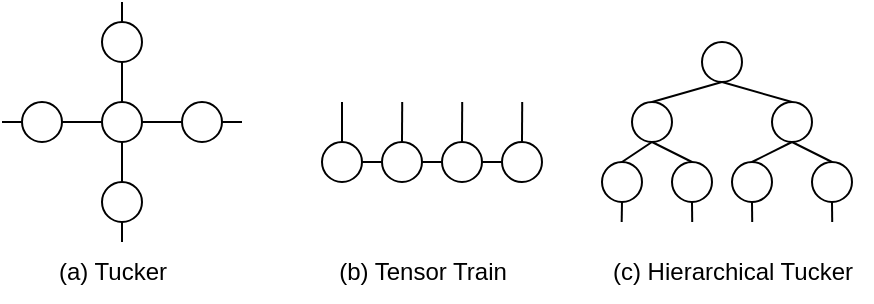 <mxfile version="24.7.7" pages="4">
  <diagram name="example" id="6m0SjCJMhJMG4qp78Vzk">
    <mxGraphModel dx="943" dy="342" grid="1" gridSize="10" guides="1" tooltips="1" connect="1" arrows="1" fold="1" page="1" pageScale="1" pageWidth="850" pageHeight="1100" math="0" shadow="0">
      <root>
        <mxCell id="0" />
        <mxCell id="1" parent="0" />
        <mxCell id="6QK6c9BIW8bdQDDv_ydZ-24" style="edgeStyle=orthogonalEdgeStyle;rounded=0;orthogonalLoop=1;jettySize=auto;html=1;exitX=0.5;exitY=0;exitDx=0;exitDy=0;entryX=0.5;entryY=1;entryDx=0;entryDy=0;endArrow=none;endFill=0;" edge="1" parent="1" source="6QK6c9BIW8bdQDDv_ydZ-1" target="6QK6c9BIW8bdQDDv_ydZ-8">
          <mxGeometry relative="1" as="geometry" />
        </mxCell>
        <mxCell id="6QK6c9BIW8bdQDDv_ydZ-25" style="edgeStyle=orthogonalEdgeStyle;rounded=0;orthogonalLoop=1;jettySize=auto;html=1;exitX=1;exitY=0.5;exitDx=0;exitDy=0;entryX=0;entryY=0.5;entryDx=0;entryDy=0;endArrow=none;endFill=0;" edge="1" parent="1" source="6QK6c9BIW8bdQDDv_ydZ-1" target="6QK6c9BIW8bdQDDv_ydZ-9">
          <mxGeometry relative="1" as="geometry" />
        </mxCell>
        <mxCell id="6QK6c9BIW8bdQDDv_ydZ-26" style="edgeStyle=orthogonalEdgeStyle;rounded=0;orthogonalLoop=1;jettySize=auto;html=1;exitX=0.5;exitY=1;exitDx=0;exitDy=0;entryX=0.5;entryY=0;entryDx=0;entryDy=0;endArrow=none;endFill=0;" edge="1" parent="1" source="6QK6c9BIW8bdQDDv_ydZ-1" target="6QK6c9BIW8bdQDDv_ydZ-7">
          <mxGeometry relative="1" as="geometry" />
        </mxCell>
        <mxCell id="6QK6c9BIW8bdQDDv_ydZ-27" style="edgeStyle=orthogonalEdgeStyle;rounded=0;orthogonalLoop=1;jettySize=auto;html=1;exitX=0;exitY=0.5;exitDx=0;exitDy=0;entryX=1;entryY=0.5;entryDx=0;entryDy=0;endArrow=none;endFill=0;" edge="1" parent="1" source="6QK6c9BIW8bdQDDv_ydZ-1" target="6QK6c9BIW8bdQDDv_ydZ-10">
          <mxGeometry relative="1" as="geometry" />
        </mxCell>
        <mxCell id="6QK6c9BIW8bdQDDv_ydZ-1" value="" style="ellipse;whiteSpace=wrap;html=1;aspect=fixed;" vertex="1" parent="1">
          <mxGeometry x="160" y="120" width="20" height="20" as="geometry" />
        </mxCell>
        <mxCell id="6QK6c9BIW8bdQDDv_ydZ-48" style="rounded=0;orthogonalLoop=1;jettySize=auto;html=1;exitX=0.5;exitY=1;exitDx=0;exitDy=0;endArrow=none;endFill=0;" edge="1" parent="1" source="6QK6c9BIW8bdQDDv_ydZ-7">
          <mxGeometry relative="1" as="geometry">
            <mxPoint x="170" y="190" as="targetPoint" />
          </mxGeometry>
        </mxCell>
        <mxCell id="6QK6c9BIW8bdQDDv_ydZ-7" value="" style="ellipse;whiteSpace=wrap;html=1;aspect=fixed;" vertex="1" parent="1">
          <mxGeometry x="160" y="160" width="20" height="20" as="geometry" />
        </mxCell>
        <mxCell id="6QK6c9BIW8bdQDDv_ydZ-46" style="rounded=0;orthogonalLoop=1;jettySize=auto;html=1;exitX=0.5;exitY=0;exitDx=0;exitDy=0;endArrow=none;endFill=0;" edge="1" parent="1" source="6QK6c9BIW8bdQDDv_ydZ-8">
          <mxGeometry relative="1" as="geometry">
            <mxPoint x="170" y="70" as="targetPoint" />
          </mxGeometry>
        </mxCell>
        <mxCell id="6QK6c9BIW8bdQDDv_ydZ-8" value="" style="ellipse;whiteSpace=wrap;html=1;aspect=fixed;" vertex="1" parent="1">
          <mxGeometry x="160" y="80" width="20" height="20" as="geometry" />
        </mxCell>
        <mxCell id="6QK6c9BIW8bdQDDv_ydZ-45" style="rounded=0;orthogonalLoop=1;jettySize=auto;html=1;exitX=1;exitY=0.5;exitDx=0;exitDy=0;endArrow=none;endFill=0;" edge="1" parent="1" source="6QK6c9BIW8bdQDDv_ydZ-9">
          <mxGeometry relative="1" as="geometry">
            <mxPoint x="230" y="130" as="targetPoint" />
          </mxGeometry>
        </mxCell>
        <mxCell id="6QK6c9BIW8bdQDDv_ydZ-9" value="" style="ellipse;whiteSpace=wrap;html=1;aspect=fixed;" vertex="1" parent="1">
          <mxGeometry x="200" y="120" width="20" height="20" as="geometry" />
        </mxCell>
        <mxCell id="6QK6c9BIW8bdQDDv_ydZ-47" style="rounded=0;orthogonalLoop=1;jettySize=auto;html=1;exitX=0;exitY=0.5;exitDx=0;exitDy=0;endArrow=none;endFill=0;" edge="1" parent="1" source="6QK6c9BIW8bdQDDv_ydZ-10">
          <mxGeometry relative="1" as="geometry">
            <mxPoint x="110" y="130" as="targetPoint" />
          </mxGeometry>
        </mxCell>
        <mxCell id="6QK6c9BIW8bdQDDv_ydZ-10" value="" style="ellipse;whiteSpace=wrap;html=1;aspect=fixed;" vertex="1" parent="1">
          <mxGeometry x="120" y="120" width="20" height="20" as="geometry" />
        </mxCell>
        <mxCell id="6QK6c9BIW8bdQDDv_ydZ-28" style="edgeStyle=orthogonalEdgeStyle;rounded=0;orthogonalLoop=1;jettySize=auto;html=1;exitX=1;exitY=0.5;exitDx=0;exitDy=0;entryX=0;entryY=0.5;entryDx=0;entryDy=0;endArrow=none;endFill=0;" edge="1" parent="1" source="6QK6c9BIW8bdQDDv_ydZ-11" target="6QK6c9BIW8bdQDDv_ydZ-13">
          <mxGeometry relative="1" as="geometry" />
        </mxCell>
        <mxCell id="6QK6c9BIW8bdQDDv_ydZ-41" style="rounded=0;orthogonalLoop=1;jettySize=auto;html=1;exitX=0.5;exitY=0;exitDx=0;exitDy=0;endArrow=none;endFill=0;" edge="1" parent="1" source="6QK6c9BIW8bdQDDv_ydZ-11">
          <mxGeometry relative="1" as="geometry">
            <mxPoint x="280" y="120" as="targetPoint" />
          </mxGeometry>
        </mxCell>
        <mxCell id="6QK6c9BIW8bdQDDv_ydZ-11" value="" style="ellipse;whiteSpace=wrap;html=1;aspect=fixed;" vertex="1" parent="1">
          <mxGeometry x="270" y="140" width="20" height="20" as="geometry" />
        </mxCell>
        <mxCell id="6QK6c9BIW8bdQDDv_ydZ-30" style="edgeStyle=orthogonalEdgeStyle;rounded=0;orthogonalLoop=1;jettySize=auto;html=1;exitX=1;exitY=0.5;exitDx=0;exitDy=0;entryX=0;entryY=0.5;entryDx=0;entryDy=0;endArrow=none;endFill=0;" edge="1" parent="1" source="6QK6c9BIW8bdQDDv_ydZ-12" target="6QK6c9BIW8bdQDDv_ydZ-14">
          <mxGeometry relative="1" as="geometry" />
        </mxCell>
        <mxCell id="6QK6c9BIW8bdQDDv_ydZ-43" style="rounded=0;orthogonalLoop=1;jettySize=auto;html=1;exitX=0.5;exitY=0;exitDx=0;exitDy=0;endArrow=none;endFill=0;" edge="1" parent="1" source="6QK6c9BIW8bdQDDv_ydZ-12">
          <mxGeometry relative="1" as="geometry">
            <mxPoint x="340.105" y="120" as="targetPoint" />
          </mxGeometry>
        </mxCell>
        <mxCell id="6QK6c9BIW8bdQDDv_ydZ-12" value="" style="ellipse;whiteSpace=wrap;html=1;aspect=fixed;" vertex="1" parent="1">
          <mxGeometry x="330" y="140" width="20" height="20" as="geometry" />
        </mxCell>
        <mxCell id="6QK6c9BIW8bdQDDv_ydZ-29" style="edgeStyle=orthogonalEdgeStyle;rounded=0;orthogonalLoop=1;jettySize=auto;html=1;exitX=1;exitY=0.5;exitDx=0;exitDy=0;entryX=0;entryY=0.5;entryDx=0;entryDy=0;endArrow=none;endFill=0;" edge="1" parent="1" source="6QK6c9BIW8bdQDDv_ydZ-13" target="6QK6c9BIW8bdQDDv_ydZ-12">
          <mxGeometry relative="1" as="geometry" />
        </mxCell>
        <mxCell id="6QK6c9BIW8bdQDDv_ydZ-42" style="rounded=0;orthogonalLoop=1;jettySize=auto;html=1;exitX=0.5;exitY=0;exitDx=0;exitDy=0;endArrow=none;endFill=0;" edge="1" parent="1" source="6QK6c9BIW8bdQDDv_ydZ-13">
          <mxGeometry relative="1" as="geometry">
            <mxPoint x="310.105" y="120" as="targetPoint" />
          </mxGeometry>
        </mxCell>
        <mxCell id="6QK6c9BIW8bdQDDv_ydZ-13" value="" style="ellipse;whiteSpace=wrap;html=1;aspect=fixed;" vertex="1" parent="1">
          <mxGeometry x="300" y="140" width="20" height="20" as="geometry" />
        </mxCell>
        <mxCell id="6QK6c9BIW8bdQDDv_ydZ-44" style="rounded=0;orthogonalLoop=1;jettySize=auto;html=1;exitX=0.5;exitY=0;exitDx=0;exitDy=0;endArrow=none;endFill=0;" edge="1" parent="1" source="6QK6c9BIW8bdQDDv_ydZ-14">
          <mxGeometry relative="1" as="geometry">
            <mxPoint x="370.105" y="120" as="targetPoint" />
          </mxGeometry>
        </mxCell>
        <mxCell id="6QK6c9BIW8bdQDDv_ydZ-14" value="" style="ellipse;whiteSpace=wrap;html=1;aspect=fixed;" vertex="1" parent="1">
          <mxGeometry x="360" y="140" width="20" height="20" as="geometry" />
        </mxCell>
        <mxCell id="6QK6c9BIW8bdQDDv_ydZ-31" style="rounded=0;orthogonalLoop=1;jettySize=auto;html=1;exitX=0.5;exitY=1;exitDx=0;exitDy=0;entryX=0.5;entryY=0;entryDx=0;entryDy=0;endArrow=none;endFill=0;" edge="1" parent="1" source="6QK6c9BIW8bdQDDv_ydZ-15" target="6QK6c9BIW8bdQDDv_ydZ-16">
          <mxGeometry relative="1" as="geometry" />
        </mxCell>
        <mxCell id="6QK6c9BIW8bdQDDv_ydZ-32" style="rounded=0;orthogonalLoop=1;jettySize=auto;html=1;exitX=0.5;exitY=1;exitDx=0;exitDy=0;entryX=0.5;entryY=0;entryDx=0;entryDy=0;endArrow=none;endFill=0;" edge="1" parent="1" source="6QK6c9BIW8bdQDDv_ydZ-15" target="6QK6c9BIW8bdQDDv_ydZ-17">
          <mxGeometry relative="1" as="geometry" />
        </mxCell>
        <mxCell id="6QK6c9BIW8bdQDDv_ydZ-15" value="" style="ellipse;whiteSpace=wrap;html=1;aspect=fixed;" vertex="1" parent="1">
          <mxGeometry x="460" y="90" width="20" height="20" as="geometry" />
        </mxCell>
        <mxCell id="6QK6c9BIW8bdQDDv_ydZ-33" style="rounded=0;orthogonalLoop=1;jettySize=auto;html=1;exitX=0.5;exitY=1;exitDx=0;exitDy=0;entryX=0.5;entryY=0;entryDx=0;entryDy=0;endArrow=none;endFill=0;" edge="1" parent="1" source="6QK6c9BIW8bdQDDv_ydZ-16" target="6QK6c9BIW8bdQDDv_ydZ-18">
          <mxGeometry relative="1" as="geometry" />
        </mxCell>
        <mxCell id="6QK6c9BIW8bdQDDv_ydZ-34" style="rounded=0;orthogonalLoop=1;jettySize=auto;html=1;exitX=0.5;exitY=1;exitDx=0;exitDy=0;entryX=0.5;entryY=0;entryDx=0;entryDy=0;endArrow=none;endFill=0;" edge="1" parent="1" source="6QK6c9BIW8bdQDDv_ydZ-16" target="6QK6c9BIW8bdQDDv_ydZ-19">
          <mxGeometry relative="1" as="geometry" />
        </mxCell>
        <mxCell id="6QK6c9BIW8bdQDDv_ydZ-16" value="" style="ellipse;whiteSpace=wrap;html=1;aspect=fixed;" vertex="1" parent="1">
          <mxGeometry x="425" y="120" width="20" height="20" as="geometry" />
        </mxCell>
        <mxCell id="6QK6c9BIW8bdQDDv_ydZ-35" style="rounded=0;orthogonalLoop=1;jettySize=auto;html=1;exitX=0.5;exitY=1;exitDx=0;exitDy=0;entryX=0.5;entryY=0;entryDx=0;entryDy=0;endArrow=none;endFill=0;" edge="1" parent="1" source="6QK6c9BIW8bdQDDv_ydZ-17" target="6QK6c9BIW8bdQDDv_ydZ-20">
          <mxGeometry relative="1" as="geometry" />
        </mxCell>
        <mxCell id="6QK6c9BIW8bdQDDv_ydZ-36" style="rounded=0;orthogonalLoop=1;jettySize=auto;html=1;exitX=0.5;exitY=1;exitDx=0;exitDy=0;entryX=0.5;entryY=0;entryDx=0;entryDy=0;endArrow=none;endFill=0;" edge="1" parent="1" source="6QK6c9BIW8bdQDDv_ydZ-17" target="6QK6c9BIW8bdQDDv_ydZ-21">
          <mxGeometry relative="1" as="geometry" />
        </mxCell>
        <mxCell id="6QK6c9BIW8bdQDDv_ydZ-17" value="" style="ellipse;whiteSpace=wrap;html=1;aspect=fixed;" vertex="1" parent="1">
          <mxGeometry x="495" y="120" width="20" height="20" as="geometry" />
        </mxCell>
        <mxCell id="6QK6c9BIW8bdQDDv_ydZ-37" style="rounded=0;orthogonalLoop=1;jettySize=auto;html=1;exitX=0.5;exitY=1;exitDx=0;exitDy=0;endArrow=none;endFill=0;" edge="1" parent="1" source="6QK6c9BIW8bdQDDv_ydZ-18">
          <mxGeometry relative="1" as="geometry">
            <mxPoint x="419.842" y="180" as="targetPoint" />
          </mxGeometry>
        </mxCell>
        <mxCell id="6QK6c9BIW8bdQDDv_ydZ-18" value="" style="ellipse;whiteSpace=wrap;html=1;aspect=fixed;" vertex="1" parent="1">
          <mxGeometry x="410" y="150" width="20" height="20" as="geometry" />
        </mxCell>
        <mxCell id="6QK6c9BIW8bdQDDv_ydZ-38" style="rounded=0;orthogonalLoop=1;jettySize=auto;html=1;exitX=0.5;exitY=1;exitDx=0;exitDy=0;endArrow=none;endFill=0;" edge="1" parent="1" source="6QK6c9BIW8bdQDDv_ydZ-19">
          <mxGeometry relative="1" as="geometry">
            <mxPoint x="455.105" y="180" as="targetPoint" />
          </mxGeometry>
        </mxCell>
        <mxCell id="6QK6c9BIW8bdQDDv_ydZ-19" value="" style="ellipse;whiteSpace=wrap;html=1;aspect=fixed;" vertex="1" parent="1">
          <mxGeometry x="445" y="150" width="20" height="20" as="geometry" />
        </mxCell>
        <mxCell id="6QK6c9BIW8bdQDDv_ydZ-39" style="rounded=0;orthogonalLoop=1;jettySize=auto;html=1;exitX=0.5;exitY=1;exitDx=0;exitDy=0;endArrow=none;endFill=0;" edge="1" parent="1" source="6QK6c9BIW8bdQDDv_ydZ-20">
          <mxGeometry relative="1" as="geometry">
            <mxPoint x="485.105" y="180" as="targetPoint" />
          </mxGeometry>
        </mxCell>
        <mxCell id="6QK6c9BIW8bdQDDv_ydZ-20" value="" style="ellipse;whiteSpace=wrap;html=1;aspect=fixed;" vertex="1" parent="1">
          <mxGeometry x="475" y="150" width="20" height="20" as="geometry" />
        </mxCell>
        <mxCell id="6QK6c9BIW8bdQDDv_ydZ-40" style="rounded=0;orthogonalLoop=1;jettySize=auto;html=1;exitX=0.5;exitY=1;exitDx=0;exitDy=0;endArrow=none;endFill=0;" edge="1" parent="1" source="6QK6c9BIW8bdQDDv_ydZ-21">
          <mxGeometry relative="1" as="geometry">
            <mxPoint x="525.105" y="180" as="targetPoint" />
          </mxGeometry>
        </mxCell>
        <mxCell id="6QK6c9BIW8bdQDDv_ydZ-21" value="" style="ellipse;whiteSpace=wrap;html=1;aspect=fixed;" vertex="1" parent="1">
          <mxGeometry x="515" y="150" width="20" height="20" as="geometry" />
        </mxCell>
        <mxCell id="6QK6c9BIW8bdQDDv_ydZ-55" value="(a) Tucker" style="text;html=1;align=center;verticalAlign=middle;resizable=0;points=[];autosize=1;strokeColor=none;fillColor=none;" vertex="1" parent="1">
          <mxGeometry x="125" y="190" width="80" height="30" as="geometry" />
        </mxCell>
        <mxCell id="6QK6c9BIW8bdQDDv_ydZ-56" value="(b) Tensor Train" style="text;html=1;align=center;verticalAlign=middle;resizable=0;points=[];autosize=1;strokeColor=none;fillColor=none;" vertex="1" parent="1">
          <mxGeometry x="265" y="190" width="110" height="30" as="geometry" />
        </mxCell>
        <mxCell id="6QK6c9BIW8bdQDDv_ydZ-57" value="(c) Hierarchical Tucker" style="text;html=1;align=center;verticalAlign=middle;resizable=0;points=[];autosize=1;strokeColor=none;fillColor=none;" vertex="1" parent="1">
          <mxGeometry x="405" y="190" width="140" height="30" as="geometry" />
        </mxCell>
      </root>
    </mxGraphModel>
  </diagram>
  <diagram id="J-fNSD1RylQ2N0IQJbAG" name="orthogonalize">
    <mxGraphModel dx="813" dy="295" grid="1" gridSize="10" guides="1" tooltips="1" connect="1" arrows="1" fold="1" page="1" pageScale="1" pageWidth="850" pageHeight="1100" math="0" shadow="0">
      <root>
        <mxCell id="0" />
        <mxCell id="1" parent="0" />
        <mxCell id="4WTb0Ncd4odxINJbRVxv-11" style="rounded=0;orthogonalLoop=1;jettySize=auto;html=1;exitX=0.5;exitY=1;exitDx=0;exitDy=0;entryX=0.5;entryY=0;entryDx=0;entryDy=0;endArrow=none;endFill=0;" edge="1" parent="1" source="4WTb0Ncd4odxINJbRVxv-1" target="4WTb0Ncd4odxINJbRVxv-3">
          <mxGeometry relative="1" as="geometry" />
        </mxCell>
        <mxCell id="4WTb0Ncd4odxINJbRVxv-13" style="rounded=0;orthogonalLoop=1;jettySize=auto;html=1;exitX=0.5;exitY=1;exitDx=0;exitDy=0;entryX=0.5;entryY=0;entryDx=0;entryDy=0;endArrow=none;endFill=0;" edge="1" parent="1" source="4WTb0Ncd4odxINJbRVxv-1" target="4WTb0Ncd4odxINJbRVxv-2">
          <mxGeometry relative="1" as="geometry" />
        </mxCell>
        <mxCell id="4WTb0Ncd4odxINJbRVxv-1" value="" style="ellipse;whiteSpace=wrap;html=1;aspect=fixed;" vertex="1" parent="1">
          <mxGeometry x="160" y="80" width="20" height="20" as="geometry" />
        </mxCell>
        <mxCell id="4WTb0Ncd4odxINJbRVxv-7" style="rounded=0;orthogonalLoop=1;jettySize=auto;html=1;exitX=0.5;exitY=1;exitDx=0;exitDy=0;entryX=0.5;entryY=0;entryDx=0;entryDy=0;endArrow=none;endFill=0;" edge="1" parent="1" source="4WTb0Ncd4odxINJbRVxv-2" target="4WTb0Ncd4odxINJbRVxv-4">
          <mxGeometry relative="1" as="geometry" />
        </mxCell>
        <mxCell id="4WTb0Ncd4odxINJbRVxv-8" style="rounded=0;orthogonalLoop=1;jettySize=auto;html=1;exitX=0.5;exitY=1;exitDx=0;exitDy=0;entryX=0.5;entryY=0;entryDx=0;entryDy=0;endArrow=none;endFill=0;" edge="1" parent="1" source="4WTb0Ncd4odxINJbRVxv-2" target="4WTb0Ncd4odxINJbRVxv-5">
          <mxGeometry relative="1" as="geometry" />
        </mxCell>
        <mxCell id="4WTb0Ncd4odxINJbRVxv-2" value="" style="ellipse;whiteSpace=wrap;html=1;aspect=fixed;fillColor=#f8cecc;strokeColor=#b85450;" vertex="1" parent="1">
          <mxGeometry x="140" y="110" width="20" height="20" as="geometry" />
        </mxCell>
        <mxCell id="4WTb0Ncd4odxINJbRVxv-12" style="rounded=0;orthogonalLoop=1;jettySize=auto;html=1;exitX=0.5;exitY=1;exitDx=0;exitDy=0;endArrow=none;endFill=0;" edge="1" parent="1" source="4WTb0Ncd4odxINJbRVxv-3">
          <mxGeometry relative="1" as="geometry">
            <mxPoint x="190.167" y="140" as="targetPoint" />
          </mxGeometry>
        </mxCell>
        <mxCell id="4WTb0Ncd4odxINJbRVxv-3" value="" style="ellipse;whiteSpace=wrap;html=1;aspect=fixed;" vertex="1" parent="1">
          <mxGeometry x="180" y="110" width="20" height="20" as="geometry" />
        </mxCell>
        <mxCell id="4WTb0Ncd4odxINJbRVxv-9" style="rounded=0;orthogonalLoop=1;jettySize=auto;html=1;exitX=0.5;exitY=1;exitDx=0;exitDy=0;endArrow=none;endFill=0;" edge="1" parent="1" source="4WTb0Ncd4odxINJbRVxv-4">
          <mxGeometry relative="1" as="geometry">
            <mxPoint x="130.167" y="170" as="targetPoint" />
          </mxGeometry>
        </mxCell>
        <mxCell id="4WTb0Ncd4odxINJbRVxv-4" value="" style="ellipse;whiteSpace=wrap;html=1;aspect=fixed;" vertex="1" parent="1">
          <mxGeometry x="120" y="140" width="20" height="20" as="geometry" />
        </mxCell>
        <mxCell id="4WTb0Ncd4odxINJbRVxv-10" style="rounded=0;orthogonalLoop=1;jettySize=auto;html=1;exitX=0.5;exitY=1;exitDx=0;exitDy=0;endArrow=none;endFill=0;" edge="1" parent="1" source="4WTb0Ncd4odxINJbRVxv-5">
          <mxGeometry relative="1" as="geometry">
            <mxPoint x="170.167" y="170" as="targetPoint" />
          </mxGeometry>
        </mxCell>
        <mxCell id="4WTb0Ncd4odxINJbRVxv-5" value="" style="ellipse;whiteSpace=wrap;html=1;aspect=fixed;" vertex="1" parent="1">
          <mxGeometry x="160" y="140" width="20" height="20" as="geometry" />
        </mxCell>
        <mxCell id="4WTb0Ncd4odxINJbRVxv-14" value="(a) Select a node" style="text;html=1;align=center;verticalAlign=middle;resizable=0;points=[];autosize=1;strokeColor=none;fillColor=none;" vertex="1" parent="1">
          <mxGeometry x="115" y="178" width="110" height="30" as="geometry" />
        </mxCell>
        <mxCell id="4WTb0Ncd4odxINJbRVxv-26" style="rounded=0;orthogonalLoop=1;jettySize=auto;html=1;exitX=0.5;exitY=1;exitDx=0;exitDy=0;entryX=0.5;entryY=0;entryDx=0;entryDy=0;endArrow=none;endFill=0;" edge="1" parent="1" source="4WTb0Ncd4odxINJbRVxv-15" target="4WTb0Ncd4odxINJbRVxv-16">
          <mxGeometry relative="1" as="geometry" />
        </mxCell>
        <mxCell id="4WTb0Ncd4odxINJbRVxv-15" value="" style="ellipse;whiteSpace=wrap;html=1;aspect=fixed;fillColor=#f8cecc;strokeColor=#b85450;" vertex="1" parent="1">
          <mxGeometry x="255" y="80" width="20" height="20" as="geometry" />
        </mxCell>
        <mxCell id="4WTb0Ncd4odxINJbRVxv-27" style="rounded=0;orthogonalLoop=1;jettySize=auto;html=1;exitX=0.5;exitY=1;exitDx=0;exitDy=0;entryX=0.5;entryY=0;entryDx=0;entryDy=0;endArrow=none;endFill=0;" edge="1" parent="1" source="4WTb0Ncd4odxINJbRVxv-16" target="4WTb0Ncd4odxINJbRVxv-17">
          <mxGeometry relative="1" as="geometry" />
        </mxCell>
        <mxCell id="4WTb0Ncd4odxINJbRVxv-16" value="" style="ellipse;whiteSpace=wrap;html=1;aspect=fixed;" vertex="1" parent="1">
          <mxGeometry x="285" y="115" width="20" height="20" as="geometry" />
        </mxCell>
        <mxCell id="4WTb0Ncd4odxINJbRVxv-28" style="rounded=0;orthogonalLoop=1;jettySize=auto;html=1;exitX=0.5;exitY=1;exitDx=0;exitDy=0;endArrow=none;endFill=0;" edge="1" parent="1" source="4WTb0Ncd4odxINJbRVxv-17">
          <mxGeometry relative="1" as="geometry">
            <mxPoint x="295" y="170" as="targetPoint" />
          </mxGeometry>
        </mxCell>
        <mxCell id="4WTb0Ncd4odxINJbRVxv-17" value="" style="ellipse;whiteSpace=wrap;html=1;aspect=fixed;" vertex="1" parent="1">
          <mxGeometry x="285" y="140" width="20" height="20" as="geometry" />
        </mxCell>
        <mxCell id="4WTb0Ncd4odxINJbRVxv-20" style="rounded=0;orthogonalLoop=1;jettySize=auto;html=1;entryX=0.5;entryY=0;entryDx=0;entryDy=0;endArrow=none;endFill=0;exitX=0.5;exitY=1;exitDx=0;exitDy=0;" edge="1" parent="1" target="4WTb0Ncd4odxINJbRVxv-23" source="4WTb0Ncd4odxINJbRVxv-15">
          <mxGeometry relative="1" as="geometry">
            <mxPoint x="260" y="95" as="sourcePoint" />
          </mxGeometry>
        </mxCell>
        <mxCell id="4WTb0Ncd4odxINJbRVxv-21" style="rounded=0;orthogonalLoop=1;jettySize=auto;html=1;exitX=0.5;exitY=1;exitDx=0;exitDy=0;entryX=0.5;entryY=0;entryDx=0;entryDy=0;endArrow=none;endFill=0;" edge="1" parent="1" target="4WTb0Ncd4odxINJbRVxv-25" source="4WTb0Ncd4odxINJbRVxv-15">
          <mxGeometry relative="1" as="geometry">
            <mxPoint x="260" y="95" as="sourcePoint" />
          </mxGeometry>
        </mxCell>
        <mxCell id="4WTb0Ncd4odxINJbRVxv-22" style="rounded=0;orthogonalLoop=1;jettySize=auto;html=1;exitX=0.5;exitY=1;exitDx=0;exitDy=0;endArrow=none;endFill=0;" edge="1" parent="1" source="4WTb0Ncd4odxINJbRVxv-23">
          <mxGeometry relative="1" as="geometry">
            <mxPoint x="235.167" y="145" as="targetPoint" />
          </mxGeometry>
        </mxCell>
        <mxCell id="4WTb0Ncd4odxINJbRVxv-23" value="" style="ellipse;whiteSpace=wrap;html=1;aspect=fixed;" vertex="1" parent="1">
          <mxGeometry x="225" y="115" width="20" height="20" as="geometry" />
        </mxCell>
        <mxCell id="4WTb0Ncd4odxINJbRVxv-24" style="rounded=0;orthogonalLoop=1;jettySize=auto;html=1;exitX=0.5;exitY=1;exitDx=0;exitDy=0;endArrow=none;endFill=0;" edge="1" parent="1" source="4WTb0Ncd4odxINJbRVxv-25">
          <mxGeometry relative="1" as="geometry">
            <mxPoint x="265.167" y="145" as="targetPoint" />
          </mxGeometry>
        </mxCell>
        <mxCell id="4WTb0Ncd4odxINJbRVxv-25" value="" style="ellipse;whiteSpace=wrap;html=1;aspect=fixed;" vertex="1" parent="1">
          <mxGeometry x="255" y="115" width="20" height="20" as="geometry" />
        </mxCell>
        <mxCell id="4WTb0Ncd4odxINJbRVxv-29" value="(b) Make it root" style="text;html=1;align=center;verticalAlign=middle;resizable=0;points=[];autosize=1;strokeColor=none;fillColor=none;" vertex="1" parent="1">
          <mxGeometry x="215" y="178" width="100" height="30" as="geometry" />
        </mxCell>
        <mxCell id="4WTb0Ncd4odxINJbRVxv-30" style="rounded=0;orthogonalLoop=1;jettySize=auto;html=1;exitX=0.5;exitY=1;exitDx=0;exitDy=0;entryX=0.5;entryY=0;entryDx=0;entryDy=0;endArrow=none;endFill=0;" edge="1" parent="1" source="4WTb0Ncd4odxINJbRVxv-31" target="4WTb0Ncd4odxINJbRVxv-33">
          <mxGeometry relative="1" as="geometry" />
        </mxCell>
        <mxCell id="4WTb0Ncd4odxINJbRVxv-31" value="" style="ellipse;whiteSpace=wrap;html=1;aspect=fixed;fillColor=#f8cecc;strokeColor=#b85450;" vertex="1" parent="1">
          <mxGeometry x="355" y="80" width="20" height="20" as="geometry" />
        </mxCell>
        <mxCell id="4WTb0Ncd4odxINJbRVxv-32" style="rounded=0;orthogonalLoop=1;jettySize=auto;html=1;exitX=0.5;exitY=1;exitDx=0;exitDy=0;entryX=0.5;entryY=0;entryDx=0;entryDy=0;endArrow=none;endFill=0;" edge="1" parent="1" source="4WTb0Ncd4odxINJbRVxv-33" target="4WTb0Ncd4odxINJbRVxv-35">
          <mxGeometry relative="1" as="geometry" />
        </mxCell>
        <mxCell id="4WTb0Ncd4odxINJbRVxv-33" value="" style="ellipse;whiteSpace=wrap;html=1;aspect=fixed;" vertex="1" parent="1">
          <mxGeometry x="385" y="115" width="20" height="20" as="geometry" />
        </mxCell>
        <mxCell id="4WTb0Ncd4odxINJbRVxv-34" style="rounded=0;orthogonalLoop=1;jettySize=auto;html=1;exitX=0.5;exitY=1;exitDx=0;exitDy=0;endArrow=none;endFill=0;" edge="1" parent="1" source="4WTb0Ncd4odxINJbRVxv-35">
          <mxGeometry relative="1" as="geometry">
            <mxPoint x="395" y="170" as="targetPoint" />
          </mxGeometry>
        </mxCell>
        <mxCell id="4WTb0Ncd4odxINJbRVxv-35" value="" style="ellipse;whiteSpace=wrap;html=1;aspect=fixed;" vertex="1" parent="1">
          <mxGeometry x="385" y="140" width="20" height="20" as="geometry" />
        </mxCell>
        <mxCell id="4WTb0Ncd4odxINJbRVxv-36" style="rounded=0;orthogonalLoop=1;jettySize=auto;html=1;entryX=0.5;entryY=0;entryDx=0;entryDy=0;endArrow=none;endFill=0;exitX=0.5;exitY=1;exitDx=0;exitDy=0;" edge="1" parent="1" source="4WTb0Ncd4odxINJbRVxv-31" target="4WTb0Ncd4odxINJbRVxv-39">
          <mxGeometry relative="1" as="geometry">
            <mxPoint x="360" y="95" as="sourcePoint" />
          </mxGeometry>
        </mxCell>
        <mxCell id="4WTb0Ncd4odxINJbRVxv-37" style="rounded=0;orthogonalLoop=1;jettySize=auto;html=1;exitX=0.5;exitY=1;exitDx=0;exitDy=0;entryX=0.5;entryY=0;entryDx=0;entryDy=0;endArrow=none;endFill=0;" edge="1" parent="1" source="4WTb0Ncd4odxINJbRVxv-31" target="4WTb0Ncd4odxINJbRVxv-41">
          <mxGeometry relative="1" as="geometry">
            <mxPoint x="360" y="95" as="sourcePoint" />
          </mxGeometry>
        </mxCell>
        <mxCell id="4WTb0Ncd4odxINJbRVxv-38" style="rounded=0;orthogonalLoop=1;jettySize=auto;html=1;exitX=0.5;exitY=1;exitDx=0;exitDy=0;endArrow=none;endFill=0;" edge="1" parent="1" source="4WTb0Ncd4odxINJbRVxv-39">
          <mxGeometry relative="1" as="geometry">
            <mxPoint x="335.167" y="145" as="targetPoint" />
          </mxGeometry>
        </mxCell>
        <mxCell id="4WTb0Ncd4odxINJbRVxv-39" value="" style="ellipse;whiteSpace=wrap;html=1;aspect=fixed;" vertex="1" parent="1">
          <mxGeometry x="325" y="115" width="20" height="20" as="geometry" />
        </mxCell>
        <mxCell id="4WTb0Ncd4odxINJbRVxv-40" style="rounded=0;orthogonalLoop=1;jettySize=auto;html=1;exitX=0.5;exitY=1;exitDx=0;exitDy=0;endArrow=none;endFill=0;" edge="1" parent="1" source="4WTb0Ncd4odxINJbRVxv-41">
          <mxGeometry relative="1" as="geometry">
            <mxPoint x="365.167" y="145" as="targetPoint" />
          </mxGeometry>
        </mxCell>
        <mxCell id="4WTb0Ncd4odxINJbRVxv-41" value="" style="ellipse;whiteSpace=wrap;html=1;aspect=fixed;" vertex="1" parent="1">
          <mxGeometry x="355" y="115" width="20" height="20" as="geometry" />
        </mxCell>
        <mxCell id="4WTb0Ncd4odxINJbRVxv-42" value="(c) Orthogonalize" style="text;html=1;align=center;verticalAlign=middle;resizable=0;points=[];autosize=1;strokeColor=none;fillColor=none;" vertex="1" parent="1">
          <mxGeometry x="305" y="178" width="120" height="30" as="geometry" />
        </mxCell>
        <mxCell id="4WTb0Ncd4odxINJbRVxv-44" value="" style="verticalLabelPosition=bottom;verticalAlign=top;html=1;shape=mxgraph.basic.pie;startAngle=0.25;endAngle=0.75;fillColor=#000000;rotation=-180;" vertex="1" parent="1">
          <mxGeometry x="325" y="115" width="20" height="20" as="geometry" />
        </mxCell>
        <mxCell id="4WTb0Ncd4odxINJbRVxv-45" value="" style="verticalLabelPosition=bottom;verticalAlign=top;html=1;shape=mxgraph.basic.pie;startAngle=0.25;endAngle=0.75;fillColor=#000000;rotation=-180;" vertex="1" parent="1">
          <mxGeometry x="355" y="115" width="20" height="20" as="geometry" />
        </mxCell>
        <mxCell id="4WTb0Ncd4odxINJbRVxv-46" value="" style="verticalLabelPosition=bottom;verticalAlign=top;html=1;shape=mxgraph.basic.pie;startAngle=0.25;endAngle=0.75;fillColor=#000000;rotation=-180;" vertex="1" parent="1">
          <mxGeometry x="385" y="115" width="20" height="20" as="geometry" />
        </mxCell>
        <mxCell id="4WTb0Ncd4odxINJbRVxv-47" value="" style="verticalLabelPosition=bottom;verticalAlign=top;html=1;shape=mxgraph.basic.pie;startAngle=0.25;endAngle=0.75;fillColor=#000000;rotation=-180;" vertex="1" parent="1">
          <mxGeometry x="385" y="140" width="20" height="20" as="geometry" />
        </mxCell>
      </root>
    </mxGraphModel>
  </diagram>
  <diagram id="c8tdoMrRguqsKwkWgNM8" name="update">
    <mxGraphModel dx="648" dy="235" grid="1" gridSize="10" guides="1" tooltips="1" connect="1" arrows="1" fold="1" page="1" pageScale="1" pageWidth="850" pageHeight="1100" math="1" shadow="0">
      <root>
        <mxCell id="0" />
        <mxCell id="1" parent="0" />
        <mxCell id="TfXW5e-0d5AThDjHZZmj-1" style="rounded=0;orthogonalLoop=1;jettySize=auto;html=1;exitX=0.5;exitY=1;exitDx=0;exitDy=0;entryX=0.5;entryY=0;entryDx=0;entryDy=0;endArrow=none;endFill=0;" edge="1" parent="1" source="TfXW5e-0d5AThDjHZZmj-2" target="TfXW5e-0d5AThDjHZZmj-4">
          <mxGeometry relative="1" as="geometry" />
        </mxCell>
        <mxCell id="TfXW5e-0d5AThDjHZZmj-2" value="" style="ellipse;whiteSpace=wrap;html=1;aspect=fixed;fillColor=#f8cecc;strokeColor=#b85450;" vertex="1" parent="1">
          <mxGeometry x="220" y="100" width="20" height="20" as="geometry" />
        </mxCell>
        <mxCell id="TfXW5e-0d5AThDjHZZmj-3" style="rounded=0;orthogonalLoop=1;jettySize=auto;html=1;exitX=0.5;exitY=1;exitDx=0;exitDy=0;entryX=0.5;entryY=0;entryDx=0;entryDy=0;endArrow=none;endFill=0;" edge="1" parent="1" source="TfXW5e-0d5AThDjHZZmj-4" target="TfXW5e-0d5AThDjHZZmj-6">
          <mxGeometry relative="1" as="geometry" />
        </mxCell>
        <mxCell id="TfXW5e-0d5AThDjHZZmj-4" value="" style="ellipse;whiteSpace=wrap;html=1;aspect=fixed;" vertex="1" parent="1">
          <mxGeometry x="250" y="135" width="20" height="20" as="geometry" />
        </mxCell>
        <mxCell id="TfXW5e-0d5AThDjHZZmj-5" style="rounded=0;orthogonalLoop=1;jettySize=auto;html=1;exitX=0.5;exitY=1;exitDx=0;exitDy=0;endArrow=none;endFill=0;" edge="1" parent="1" source="TfXW5e-0d5AThDjHZZmj-6">
          <mxGeometry relative="1" as="geometry">
            <mxPoint x="260" y="190" as="targetPoint" />
          </mxGeometry>
        </mxCell>
        <mxCell id="TfXW5e-0d5AThDjHZZmj-6" value="" style="ellipse;whiteSpace=wrap;html=1;aspect=fixed;" vertex="1" parent="1">
          <mxGeometry x="250" y="160" width="20" height="20" as="geometry" />
        </mxCell>
        <mxCell id="TfXW5e-0d5AThDjHZZmj-7" style="rounded=0;orthogonalLoop=1;jettySize=auto;html=1;entryX=0.5;entryY=0;entryDx=0;entryDy=0;endArrow=none;endFill=0;exitX=0.5;exitY=1;exitDx=0;exitDy=0;" edge="1" parent="1" source="TfXW5e-0d5AThDjHZZmj-2" target="TfXW5e-0d5AThDjHZZmj-10">
          <mxGeometry relative="1" as="geometry">
            <mxPoint x="225" y="115" as="sourcePoint" />
          </mxGeometry>
        </mxCell>
        <mxCell id="TfXW5e-0d5AThDjHZZmj-8" style="rounded=0;orthogonalLoop=1;jettySize=auto;html=1;exitX=0.5;exitY=1;exitDx=0;exitDy=0;entryX=0.5;entryY=0;entryDx=0;entryDy=0;endArrow=none;endFill=0;" edge="1" parent="1" source="TfXW5e-0d5AThDjHZZmj-2" target="TfXW5e-0d5AThDjHZZmj-12">
          <mxGeometry relative="1" as="geometry">
            <mxPoint x="225" y="115" as="sourcePoint" />
          </mxGeometry>
        </mxCell>
        <mxCell id="TfXW5e-0d5AThDjHZZmj-9" style="rounded=0;orthogonalLoop=1;jettySize=auto;html=1;exitX=0.5;exitY=1;exitDx=0;exitDy=0;endArrow=none;endFill=0;" edge="1" parent="1" source="TfXW5e-0d5AThDjHZZmj-10">
          <mxGeometry relative="1" as="geometry">
            <mxPoint x="200.167" y="165" as="targetPoint" />
          </mxGeometry>
        </mxCell>
        <mxCell id="TfXW5e-0d5AThDjHZZmj-10" value="" style="ellipse;whiteSpace=wrap;html=1;aspect=fixed;" vertex="1" parent="1">
          <mxGeometry x="190" y="135" width="20" height="20" as="geometry" />
        </mxCell>
        <mxCell id="TfXW5e-0d5AThDjHZZmj-11" style="rounded=0;orthogonalLoop=1;jettySize=auto;html=1;exitX=0.5;exitY=1;exitDx=0;exitDy=0;endArrow=none;endFill=0;" edge="1" parent="1" source="TfXW5e-0d5AThDjHZZmj-12">
          <mxGeometry relative="1" as="geometry">
            <mxPoint x="230.167" y="165" as="targetPoint" />
          </mxGeometry>
        </mxCell>
        <mxCell id="TfXW5e-0d5AThDjHZZmj-12" value="" style="ellipse;whiteSpace=wrap;html=1;aspect=fixed;" vertex="1" parent="1">
          <mxGeometry x="220" y="135" width="20" height="20" as="geometry" />
        </mxCell>
        <mxCell id="TfXW5e-0d5AThDjHZZmj-13" value="" style="verticalLabelPosition=bottom;verticalAlign=top;html=1;shape=mxgraph.basic.pie;startAngle=0.25;endAngle=0.75;fillColor=#000000;rotation=-180;" vertex="1" parent="1">
          <mxGeometry x="190" y="135" width="20" height="20" as="geometry" />
        </mxCell>
        <mxCell id="TfXW5e-0d5AThDjHZZmj-14" value="" style="verticalLabelPosition=bottom;verticalAlign=top;html=1;shape=mxgraph.basic.pie;startAngle=0.25;endAngle=0.75;fillColor=#000000;rotation=-180;" vertex="1" parent="1">
          <mxGeometry x="220" y="135" width="20" height="20" as="geometry" />
        </mxCell>
        <mxCell id="TfXW5e-0d5AThDjHZZmj-15" value="" style="verticalLabelPosition=bottom;verticalAlign=top;html=1;shape=mxgraph.basic.pie;startAngle=0.25;endAngle=0.75;fillColor=#000000;rotation=-180;" vertex="1" parent="1">
          <mxGeometry x="250" y="135" width="20" height="20" as="geometry" />
        </mxCell>
        <mxCell id="TfXW5e-0d5AThDjHZZmj-16" value="" style="verticalLabelPosition=bottom;verticalAlign=top;html=1;shape=mxgraph.basic.pie;startAngle=0.25;endAngle=0.75;fillColor=#000000;rotation=-180;" vertex="1" parent="1">
          <mxGeometry x="250" y="160" width="20" height="20" as="geometry" />
        </mxCell>
        <mxCell id="TfXW5e-0d5AThDjHZZmj-17" value="Original TTN" style="text;html=1;align=center;verticalAlign=middle;resizable=0;points=[];autosize=1;strokeColor=none;fillColor=none;" vertex="1" parent="1">
          <mxGeometry x="185" y="190" width="90" height="30" as="geometry" />
        </mxCell>
        <mxCell id="TfXW5e-0d5AThDjHZZmj-22" value="New" style="text;html=1;align=center;verticalAlign=middle;resizable=0;points=[];autosize=1;strokeColor=none;fillColor=none;" vertex="1" parent="1">
          <mxGeometry x="305" y="95" width="50" height="30" as="geometry" />
        </mxCell>
        <mxCell id="TfXW5e-0d5AThDjHZZmj-26" value="" style="group;rotation=-180;" vertex="1" connectable="0" parent="1">
          <mxGeometry x="310" y="125" width="40" height="40" as="geometry" />
        </mxCell>
        <mxCell id="TfXW5e-0d5AThDjHZZmj-19" style="rounded=0;orthogonalLoop=1;jettySize=auto;html=1;exitX=0.5;exitY=0;exitDx=0;exitDy=0;endArrow=none;endFill=0;" edge="1" parent="TfXW5e-0d5AThDjHZZmj-26" source="TfXW5e-0d5AThDjHZZmj-18">
          <mxGeometry relative="1" as="geometry">
            <mxPoint x="20" y="40" as="targetPoint" />
          </mxGeometry>
        </mxCell>
        <mxCell id="TfXW5e-0d5AThDjHZZmj-20" style="rounded=0;orthogonalLoop=1;jettySize=auto;html=1;exitX=1;exitY=0;exitDx=0;exitDy=0;endArrow=none;endFill=0;" edge="1" parent="TfXW5e-0d5AThDjHZZmj-26" source="TfXW5e-0d5AThDjHZZmj-18">
          <mxGeometry relative="1" as="geometry">
            <mxPoint y="30" as="targetPoint" />
          </mxGeometry>
        </mxCell>
        <mxCell id="TfXW5e-0d5AThDjHZZmj-21" style="rounded=0;orthogonalLoop=1;jettySize=auto;html=1;exitX=0;exitY=0;exitDx=0;exitDy=0;endArrow=none;endFill=0;" edge="1" parent="TfXW5e-0d5AThDjHZZmj-26" source="TfXW5e-0d5AThDjHZZmj-18">
          <mxGeometry relative="1" as="geometry">
            <mxPoint x="40" y="30" as="targetPoint" />
          </mxGeometry>
        </mxCell>
        <mxCell id="TfXW5e-0d5AThDjHZZmj-18" value="" style="ellipse;whiteSpace=wrap;html=1;aspect=fixed;fillColor=#f8cecc;strokeColor=#b85450;rotation=-180;" vertex="1" parent="TfXW5e-0d5AThDjHZZmj-26">
          <mxGeometry x="10" width="20" height="20" as="geometry" />
        </mxCell>
        <mxCell id="TfXW5e-0d5AThDjHZZmj-27" value="$$\approx$$" style="text;html=1;align=center;verticalAlign=middle;resizable=0;points=[];autosize=1;strokeColor=none;fillColor=none;" vertex="1" parent="1">
          <mxGeometry x="325" y="130" width="90" height="30" as="geometry" />
        </mxCell>
        <mxCell id="TfXW5e-0d5AThDjHZZmj-28" style="rounded=0;orthogonalLoop=1;jettySize=auto;html=1;exitX=0.5;exitY=1;exitDx=0;exitDy=0;entryX=0.5;entryY=0;entryDx=0;entryDy=0;endArrow=none;endFill=0;" edge="1" parent="1" source="TfXW5e-0d5AThDjHZZmj-29" target="TfXW5e-0d5AThDjHZZmj-31">
          <mxGeometry relative="1" as="geometry" />
        </mxCell>
        <mxCell id="TfXW5e-0d5AThDjHZZmj-53" style="rounded=0;orthogonalLoop=1;jettySize=auto;html=1;exitX=0.5;exitY=0;exitDx=0;exitDy=0;endArrow=none;endFill=0;" edge="1" parent="1" source="TfXW5e-0d5AThDjHZZmj-29">
          <mxGeometry relative="1" as="geometry">
            <mxPoint x="469.95" y="90" as="targetPoint" />
          </mxGeometry>
        </mxCell>
        <mxCell id="TfXW5e-0d5AThDjHZZmj-29" value="" style="ellipse;whiteSpace=wrap;html=1;aspect=fixed;" vertex="1" parent="1">
          <mxGeometry x="460" y="105" width="20" height="20" as="geometry" />
        </mxCell>
        <mxCell id="TfXW5e-0d5AThDjHZZmj-30" style="rounded=0;orthogonalLoop=1;jettySize=auto;html=1;exitX=0.5;exitY=1;exitDx=0;exitDy=0;endArrow=none;endFill=0;" edge="1" parent="1" source="TfXW5e-0d5AThDjHZZmj-31">
          <mxGeometry relative="1" as="geometry">
            <mxPoint x="460" y="170" as="targetPoint" />
          </mxGeometry>
        </mxCell>
        <mxCell id="TfXW5e-0d5AThDjHZZmj-31" value="" style="ellipse;whiteSpace=wrap;html=1;aspect=fixed;" vertex="1" parent="1">
          <mxGeometry x="460" y="130" width="20" height="20" as="geometry" />
        </mxCell>
        <mxCell id="TfXW5e-0d5AThDjHZZmj-32" style="rounded=0;orthogonalLoop=1;jettySize=auto;html=1;exitX=0.5;exitY=1;exitDx=0;exitDy=0;endArrow=none;endFill=0;" edge="1" parent="1" source="TfXW5e-0d5AThDjHZZmj-33">
          <mxGeometry relative="1" as="geometry">
            <mxPoint x="420" y="170" as="targetPoint" />
          </mxGeometry>
        </mxCell>
        <mxCell id="TfXW5e-0d5AThDjHZZmj-51" style="rounded=0;orthogonalLoop=1;jettySize=auto;html=1;exitX=0.5;exitY=0;exitDx=0;exitDy=0;endArrow=none;endFill=0;" edge="1" parent="1" source="TfXW5e-0d5AThDjHZZmj-33">
          <mxGeometry relative="1" as="geometry">
            <mxPoint x="409.95" y="90" as="targetPoint" />
          </mxGeometry>
        </mxCell>
        <mxCell id="TfXW5e-0d5AThDjHZZmj-33" value="" style="ellipse;whiteSpace=wrap;html=1;aspect=fixed;" vertex="1" parent="1">
          <mxGeometry x="400" y="105" width="20" height="20" as="geometry" />
        </mxCell>
        <mxCell id="TfXW5e-0d5AThDjHZZmj-34" style="rounded=0;orthogonalLoop=1;jettySize=auto;html=1;exitX=0.5;exitY=1;exitDx=0;exitDy=0;endArrow=none;endFill=0;" edge="1" parent="1" source="TfXW5e-0d5AThDjHZZmj-35">
          <mxGeometry relative="1" as="geometry">
            <mxPoint x="440" y="160" as="targetPoint" />
          </mxGeometry>
        </mxCell>
        <mxCell id="TfXW5e-0d5AThDjHZZmj-52" style="rounded=0;orthogonalLoop=1;jettySize=auto;html=1;exitX=0.5;exitY=0;exitDx=0;exitDy=0;endArrow=none;endFill=0;" edge="1" parent="1" source="TfXW5e-0d5AThDjHZZmj-35">
          <mxGeometry relative="1" as="geometry">
            <mxPoint x="440.012" y="90" as="targetPoint" />
          </mxGeometry>
        </mxCell>
        <mxCell id="TfXW5e-0d5AThDjHZZmj-35" value="" style="ellipse;whiteSpace=wrap;html=1;aspect=fixed;" vertex="1" parent="1">
          <mxGeometry x="430" y="105" width="20" height="20" as="geometry" />
        </mxCell>
        <mxCell id="TfXW5e-0d5AThDjHZZmj-36" value="" style="verticalLabelPosition=bottom;verticalAlign=top;html=1;shape=mxgraph.basic.pie;startAngle=0.25;endAngle=0.75;fillColor=#000000;rotation=-180;" vertex="1" parent="1">
          <mxGeometry x="400" y="105" width="20" height="20" as="geometry" />
        </mxCell>
        <mxCell id="TfXW5e-0d5AThDjHZZmj-37" value="" style="verticalLabelPosition=bottom;verticalAlign=top;html=1;shape=mxgraph.basic.pie;startAngle=0.25;endAngle=0.75;fillColor=#000000;rotation=-180;" vertex="1" parent="1">
          <mxGeometry x="430" y="105" width="20" height="20" as="geometry" />
        </mxCell>
        <mxCell id="TfXW5e-0d5AThDjHZZmj-38" value="" style="verticalLabelPosition=bottom;verticalAlign=top;html=1;shape=mxgraph.basic.pie;startAngle=0.25;endAngle=0.75;fillColor=#000000;rotation=-180;" vertex="1" parent="1">
          <mxGeometry x="460" y="105" width="20" height="20" as="geometry" />
        </mxCell>
        <mxCell id="TfXW5e-0d5AThDjHZZmj-39" value="" style="verticalLabelPosition=bottom;verticalAlign=top;html=1;shape=mxgraph.basic.pie;startAngle=0.25;endAngle=0.75;fillColor=#000000;rotation=-180;" vertex="1" parent="1">
          <mxGeometry x="460" y="130" width="20" height="20" as="geometry" />
        </mxCell>
        <mxCell id="TfXW5e-0d5AThDjHZZmj-40" value="" style="group;rotation=0;" vertex="1" connectable="0" parent="1">
          <mxGeometry x="420" y="160" width="40" height="40" as="geometry" />
        </mxCell>
        <mxCell id="TfXW5e-0d5AThDjHZZmj-41" style="rounded=0;orthogonalLoop=1;jettySize=auto;html=1;exitX=0.5;exitY=0;exitDx=0;exitDy=0;endArrow=none;endFill=0;" edge="1" parent="TfXW5e-0d5AThDjHZZmj-40" source="TfXW5e-0d5AThDjHZZmj-44">
          <mxGeometry relative="1" as="geometry">
            <mxPoint x="20" as="targetPoint" />
          </mxGeometry>
        </mxCell>
        <mxCell id="TfXW5e-0d5AThDjHZZmj-42" style="rounded=0;orthogonalLoop=1;jettySize=auto;html=1;exitX=1;exitY=0;exitDx=0;exitDy=0;endArrow=none;endFill=0;" edge="1" parent="TfXW5e-0d5AThDjHZZmj-40" source="TfXW5e-0d5AThDjHZZmj-44">
          <mxGeometry relative="1" as="geometry">
            <mxPoint x="40" y="10" as="targetPoint" />
          </mxGeometry>
        </mxCell>
        <mxCell id="TfXW5e-0d5AThDjHZZmj-43" style="rounded=0;orthogonalLoop=1;jettySize=auto;html=1;exitX=0;exitY=0;exitDx=0;exitDy=0;endArrow=none;endFill=0;" edge="1" parent="TfXW5e-0d5AThDjHZZmj-40" source="TfXW5e-0d5AThDjHZZmj-44">
          <mxGeometry relative="1" as="geometry">
            <mxPoint y="10" as="targetPoint" />
          </mxGeometry>
        </mxCell>
        <mxCell id="TfXW5e-0d5AThDjHZZmj-44" value="" style="ellipse;whiteSpace=wrap;html=1;aspect=fixed;fillColor=#b0e3e6;strokeColor=#0e8088;rotation=0;" vertex="1" parent="TfXW5e-0d5AThDjHZZmj-40">
          <mxGeometry x="10" y="20" width="20" height="20" as="geometry" />
        </mxCell>
        <mxCell id="TfXW5e-0d5AThDjHZZmj-50" value="Full" style="text;html=1;align=center;verticalAlign=middle;resizable=0;points=[];autosize=1;strokeColor=none;fillColor=none;" vertex="1" parent="1">
          <mxGeometry x="390" y="180" width="40" height="30" as="geometry" />
        </mxCell>
      </root>
    </mxGraphModel>
  </diagram>
  <diagram id="LNQPRf3RGKWCO2YIkRRy" name="Page-4">
    <mxGraphModel dx="601" dy="218" grid="1" gridSize="10" guides="1" tooltips="1" connect="1" arrows="1" fold="1" page="1" pageScale="1" pageWidth="850" pageHeight="1100" math="1" shadow="0">
      <root>
        <mxCell id="0" />
        <mxCell id="1" parent="0" />
        <mxCell id="7Afw-w5FdOuf_0U6S11K-1" style="rounded=0;orthogonalLoop=1;jettySize=auto;html=1;exitX=1;exitY=1;exitDx=0;exitDy=0;entryX=0.5;entryY=0;entryDx=0;entryDy=0;endArrow=none;endFill=0;" edge="1" parent="1" source="7Afw-w5FdOuf_0U6S11K-3" target="7Afw-w5FdOuf_0U6S11K-8">
          <mxGeometry relative="1" as="geometry" />
        </mxCell>
        <mxCell id="7Afw-w5FdOuf_0U6S11K-2" style="rounded=0;orthogonalLoop=1;jettySize=auto;html=1;exitX=0;exitY=1;exitDx=0;exitDy=0;entryX=0.5;entryY=0;entryDx=0;entryDy=0;endArrow=none;endFill=0;" edge="1" parent="1" source="7Afw-w5FdOuf_0U6S11K-3" target="7Afw-w5FdOuf_0U6S11K-6">
          <mxGeometry relative="1" as="geometry" />
        </mxCell>
        <mxCell id="7Afw-w5FdOuf_0U6S11K-3" value="" style="ellipse;whiteSpace=wrap;html=1;aspect=fixed;" vertex="1" parent="1">
          <mxGeometry x="455" y="80" width="20" height="20" as="geometry" />
        </mxCell>
        <mxCell id="7Afw-w5FdOuf_0U6S11K-4" style="rounded=0;orthogonalLoop=1;jettySize=auto;html=1;exitX=0.5;exitY=1;exitDx=0;exitDy=0;entryX=0.5;entryY=0;entryDx=0;entryDy=0;endArrow=none;endFill=0;" edge="1" parent="1" source="7Afw-w5FdOuf_0U6S11K-6" target="7Afw-w5FdOuf_0U6S11K-10">
          <mxGeometry relative="1" as="geometry" />
        </mxCell>
        <mxCell id="7Afw-w5FdOuf_0U6S11K-5" style="rounded=0;orthogonalLoop=1;jettySize=auto;html=1;exitX=0.5;exitY=1;exitDx=0;exitDy=0;entryX=0.5;entryY=0;entryDx=0;entryDy=0;endArrow=none;endFill=0;" edge="1" parent="1" source="7Afw-w5FdOuf_0U6S11K-6" target="7Afw-w5FdOuf_0U6S11K-12">
          <mxGeometry relative="1" as="geometry" />
        </mxCell>
        <mxCell id="7Afw-w5FdOuf_0U6S11K-6" value="" style="ellipse;whiteSpace=wrap;html=1;aspect=fixed;fillColor=#b1ddf0;strokeColor=#10739e;" vertex="1" parent="1">
          <mxGeometry x="435" y="110" width="20" height="20" as="geometry" />
        </mxCell>
        <mxCell id="7Afw-w5FdOuf_0U6S11K-7" style="rounded=0;orthogonalLoop=1;jettySize=auto;html=1;exitX=0.5;exitY=1;exitDx=0;exitDy=0;endArrow=none;endFill=0;" edge="1" parent="1" source="7Afw-w5FdOuf_0U6S11K-8">
          <mxGeometry relative="1" as="geometry">
            <mxPoint x="485.167" y="140" as="targetPoint" />
          </mxGeometry>
        </mxCell>
        <mxCell id="7Afw-w5FdOuf_0U6S11K-8" value="" style="ellipse;whiteSpace=wrap;html=1;aspect=fixed;" vertex="1" parent="1">
          <mxGeometry x="475" y="110" width="20" height="20" as="geometry" />
        </mxCell>
        <mxCell id="7Afw-w5FdOuf_0U6S11K-9" style="rounded=0;orthogonalLoop=1;jettySize=auto;html=1;exitX=0.5;exitY=1;exitDx=0;exitDy=0;endArrow=none;endFill=0;" edge="1" parent="1" source="7Afw-w5FdOuf_0U6S11K-10">
          <mxGeometry relative="1" as="geometry">
            <mxPoint x="425.167" y="170" as="targetPoint" />
          </mxGeometry>
        </mxCell>
        <mxCell id="7Afw-w5FdOuf_0U6S11K-10" value="" style="ellipse;whiteSpace=wrap;html=1;aspect=fixed;" vertex="1" parent="1">
          <mxGeometry x="415" y="140" width="20" height="20" as="geometry" />
        </mxCell>
        <mxCell id="7Afw-w5FdOuf_0U6S11K-11" style="rounded=0;orthogonalLoop=1;jettySize=auto;html=1;exitX=0.5;exitY=1;exitDx=0;exitDy=0;endArrow=none;endFill=0;" edge="1" parent="1" source="7Afw-w5FdOuf_0U6S11K-12">
          <mxGeometry relative="1" as="geometry">
            <mxPoint x="465.167" y="170" as="targetPoint" />
          </mxGeometry>
        </mxCell>
        <mxCell id="7Afw-w5FdOuf_0U6S11K-12" value="" style="ellipse;whiteSpace=wrap;html=1;aspect=fixed;" vertex="1" parent="1">
          <mxGeometry x="455" y="140" width="20" height="20" as="geometry" />
        </mxCell>
        <mxCell id="5qRlHNdQbSvatL42k6PT-1" value="" style="verticalLabelPosition=bottom;verticalAlign=top;html=1;shape=mxgraph.basic.pie;startAngle=0.25;endAngle=0.75;fillColor=#000000;rotation=-180;" vertex="1" parent="1">
          <mxGeometry x="415" y="140" width="20" height="20" as="geometry" />
        </mxCell>
        <mxCell id="5qRlHNdQbSvatL42k6PT-2" value="" style="verticalLabelPosition=bottom;verticalAlign=top;html=1;shape=mxgraph.basic.pie;startAngle=0.25;endAngle=0.75;fillColor=#000000;rotation=-180;" vertex="1" parent="1">
          <mxGeometry x="455" y="140" width="20" height="20" as="geometry" />
        </mxCell>
        <mxCell id="5qRlHNdQbSvatL42k6PT-3" value="" style="verticalLabelPosition=bottom;verticalAlign=top;html=1;shape=mxgraph.basic.pie;startAngle=0.25;endAngle=0.75;fillColor=#000000;rotation=-180;" vertex="1" parent="1">
          <mxGeometry x="475" y="110" width="20" height="20" as="geometry" />
        </mxCell>
        <mxCell id="5qRlHNdQbSvatL42k6PT-4" value="" style="verticalLabelPosition=bottom;verticalAlign=top;html=1;shape=mxgraph.basic.pie;startAngle=0.25;endAngle=0.75;fillColor=#000000;rotation=90;" vertex="1" parent="1">
          <mxGeometry x="455" y="80" width="20" height="20" as="geometry" />
        </mxCell>
        <mxCell id="5qRlHNdQbSvatL42k6PT-6" style="rounded=0;orthogonalLoop=1;jettySize=auto;html=1;exitX=1;exitY=1;exitDx=0;exitDy=0;entryX=0.5;entryY=0;entryDx=0;entryDy=0;endArrow=none;endFill=0;" edge="1" parent="1" target="5qRlHNdQbSvatL42k6PT-13">
          <mxGeometry relative="1" as="geometry">
            <mxPoint x="252.071" y="97.071" as="sourcePoint" />
          </mxGeometry>
        </mxCell>
        <mxCell id="5qRlHNdQbSvatL42k6PT-7" style="rounded=0;orthogonalLoop=1;jettySize=auto;html=1;exitX=0;exitY=1;exitDx=0;exitDy=0;entryX=0.5;entryY=0;entryDx=0;entryDy=0;endArrow=none;endFill=0;" edge="1" parent="1">
          <mxGeometry relative="1" as="geometry">
            <mxPoint x="237.929" y="97.071" as="sourcePoint" />
            <mxPoint x="225" y="110.0" as="targetPoint" />
          </mxGeometry>
        </mxCell>
        <mxCell id="5qRlHNdQbSvatL42k6PT-9" style="rounded=0;orthogonalLoop=1;jettySize=auto;html=1;exitX=0.5;exitY=1;exitDx=0;exitDy=0;entryX=0.5;entryY=0;entryDx=0;entryDy=0;endArrow=none;endFill=0;" edge="1" parent="1" target="5qRlHNdQbSvatL42k6PT-15">
          <mxGeometry relative="1" as="geometry">
            <mxPoint x="225" y="130.0" as="sourcePoint" />
          </mxGeometry>
        </mxCell>
        <mxCell id="5qRlHNdQbSvatL42k6PT-10" style="rounded=0;orthogonalLoop=1;jettySize=auto;html=1;exitX=0.5;exitY=1;exitDx=0;exitDy=0;entryX=0.5;entryY=0;entryDx=0;entryDy=0;endArrow=none;endFill=0;" edge="1" parent="1" target="5qRlHNdQbSvatL42k6PT-17">
          <mxGeometry relative="1" as="geometry">
            <mxPoint x="225" y="130.0" as="sourcePoint" />
          </mxGeometry>
        </mxCell>
        <mxCell id="5qRlHNdQbSvatL42k6PT-12" style="rounded=0;orthogonalLoop=1;jettySize=auto;html=1;exitX=0.5;exitY=1;exitDx=0;exitDy=0;endArrow=none;endFill=0;" edge="1" parent="1" source="5qRlHNdQbSvatL42k6PT-13">
          <mxGeometry relative="1" as="geometry">
            <mxPoint x="265.167" y="140" as="targetPoint" />
          </mxGeometry>
        </mxCell>
        <mxCell id="5qRlHNdQbSvatL42k6PT-13" value="" style="ellipse;whiteSpace=wrap;html=1;aspect=fixed;" vertex="1" parent="1">
          <mxGeometry x="255" y="110" width="20" height="20" as="geometry" />
        </mxCell>
        <mxCell id="5qRlHNdQbSvatL42k6PT-14" style="rounded=0;orthogonalLoop=1;jettySize=auto;html=1;exitX=0.5;exitY=1;exitDx=0;exitDy=0;endArrow=none;endFill=0;" edge="1" parent="1" source="5qRlHNdQbSvatL42k6PT-15">
          <mxGeometry relative="1" as="geometry">
            <mxPoint x="205.167" y="170" as="targetPoint" />
          </mxGeometry>
        </mxCell>
        <mxCell id="5qRlHNdQbSvatL42k6PT-15" value="" style="ellipse;whiteSpace=wrap;html=1;aspect=fixed;" vertex="1" parent="1">
          <mxGeometry x="195" y="140" width="20" height="20" as="geometry" />
        </mxCell>
        <mxCell id="5qRlHNdQbSvatL42k6PT-16" style="rounded=0;orthogonalLoop=1;jettySize=auto;html=1;exitX=0.5;exitY=1;exitDx=0;exitDy=0;endArrow=none;endFill=0;" edge="1" parent="1" source="5qRlHNdQbSvatL42k6PT-17">
          <mxGeometry relative="1" as="geometry">
            <mxPoint x="245.167" y="170" as="targetPoint" />
          </mxGeometry>
        </mxCell>
        <mxCell id="5qRlHNdQbSvatL42k6PT-17" value="" style="ellipse;whiteSpace=wrap;html=1;aspect=fixed;" vertex="1" parent="1">
          <mxGeometry x="235" y="140" width="20" height="20" as="geometry" />
        </mxCell>
        <mxCell id="5qRlHNdQbSvatL42k6PT-18" value="" style="verticalLabelPosition=bottom;verticalAlign=top;html=1;shape=mxgraph.basic.pie;startAngle=0.25;endAngle=0.75;fillColor=#000000;rotation=-180;" vertex="1" parent="1">
          <mxGeometry x="195" y="140" width="20" height="20" as="geometry" />
        </mxCell>
        <mxCell id="5qRlHNdQbSvatL42k6PT-19" value="" style="verticalLabelPosition=bottom;verticalAlign=top;html=1;shape=mxgraph.basic.pie;startAngle=0.25;endAngle=0.75;fillColor=#000000;rotation=-180;" vertex="1" parent="1">
          <mxGeometry x="235" y="140" width="20" height="20" as="geometry" />
        </mxCell>
        <mxCell id="5qRlHNdQbSvatL42k6PT-20" value="" style="verticalLabelPosition=bottom;verticalAlign=top;html=1;shape=mxgraph.basic.pie;startAngle=0.25;endAngle=0.75;fillColor=#000000;rotation=-180;" vertex="1" parent="1">
          <mxGeometry x="255" y="110" width="20" height="20" as="geometry" />
        </mxCell>
        <mxCell id="5qRlHNdQbSvatL42k6PT-22" value="" style="ellipse;whiteSpace=wrap;html=1;aspect=fixed;fillColor=#f8cecc;strokeColor=#b85450;" vertex="1" parent="1">
          <mxGeometry x="235" y="80" width="20" height="20" as="geometry" />
        </mxCell>
        <mxCell id="5qRlHNdQbSvatL42k6PT-24" value="" style="ellipse;whiteSpace=wrap;html=1;aspect=fixed;" vertex="1" parent="1">
          <mxGeometry x="215" y="110" width="20" height="20" as="geometry" />
        </mxCell>
        <mxCell id="5qRlHNdQbSvatL42k6PT-25" value="" style="verticalLabelPosition=bottom;verticalAlign=top;html=1;shape=mxgraph.basic.pie;startAngle=0.25;endAngle=0.75;fillColor=#000000;rotation=-180;" vertex="1" parent="1">
          <mxGeometry x="215" y="110" width="20" height="20" as="geometry" />
        </mxCell>
        <mxCell id="5qRlHNdQbSvatL42k6PT-26" style="rounded=0;orthogonalLoop=1;jettySize=auto;html=1;exitX=1;exitY=1;exitDx=0;exitDy=0;entryX=0.5;entryY=0;entryDx=0;entryDy=0;endArrow=none;endFill=0;" edge="1" parent="1" target="5qRlHNdQbSvatL42k6PT-31">
          <mxGeometry relative="1" as="geometry">
            <mxPoint x="367.071" y="97.071" as="sourcePoint" />
          </mxGeometry>
        </mxCell>
        <mxCell id="5qRlHNdQbSvatL42k6PT-27" style="rounded=0;orthogonalLoop=1;jettySize=auto;html=1;entryX=0.5;entryY=0;entryDx=0;entryDy=0;endArrow=none;endFill=0;" edge="1" parent="1">
          <mxGeometry relative="1" as="geometry">
            <mxPoint x="340" y="110" as="sourcePoint" />
            <mxPoint x="340" y="110.0" as="targetPoint" />
            <Array as="points">
              <mxPoint x="360" y="90" />
            </Array>
          </mxGeometry>
        </mxCell>
        <mxCell id="5qRlHNdQbSvatL42k6PT-28" style="rounded=0;orthogonalLoop=1;jettySize=auto;html=1;exitX=0.5;exitY=1;exitDx=0;exitDy=0;entryX=0.5;entryY=0;entryDx=0;entryDy=0;endArrow=none;endFill=0;" edge="1" parent="1" target="5qRlHNdQbSvatL42k6PT-33">
          <mxGeometry relative="1" as="geometry">
            <mxPoint x="340" y="130.0" as="sourcePoint" />
          </mxGeometry>
        </mxCell>
        <mxCell id="5qRlHNdQbSvatL42k6PT-29" style="rounded=0;orthogonalLoop=1;jettySize=auto;html=1;exitX=0.5;exitY=1;exitDx=0;exitDy=0;entryX=0.5;entryY=0;entryDx=0;entryDy=0;endArrow=none;endFill=0;" edge="1" parent="1" target="5qRlHNdQbSvatL42k6PT-35">
          <mxGeometry relative="1" as="geometry">
            <mxPoint x="340" y="130.0" as="sourcePoint" />
          </mxGeometry>
        </mxCell>
        <mxCell id="5qRlHNdQbSvatL42k6PT-30" style="rounded=0;orthogonalLoop=1;jettySize=auto;html=1;exitX=0.5;exitY=1;exitDx=0;exitDy=0;endArrow=none;endFill=0;" edge="1" parent="1" source="5qRlHNdQbSvatL42k6PT-31">
          <mxGeometry relative="1" as="geometry">
            <mxPoint x="380.167" y="140" as="targetPoint" />
          </mxGeometry>
        </mxCell>
        <mxCell id="5qRlHNdQbSvatL42k6PT-31" value="" style="ellipse;whiteSpace=wrap;html=1;aspect=fixed;" vertex="1" parent="1">
          <mxGeometry x="370" y="110" width="20" height="20" as="geometry" />
        </mxCell>
        <mxCell id="5qRlHNdQbSvatL42k6PT-32" style="rounded=0;orthogonalLoop=1;jettySize=auto;html=1;exitX=0.5;exitY=1;exitDx=0;exitDy=0;endArrow=none;endFill=0;" edge="1" parent="1" source="5qRlHNdQbSvatL42k6PT-33">
          <mxGeometry relative="1" as="geometry">
            <mxPoint x="320.167" y="170" as="targetPoint" />
          </mxGeometry>
        </mxCell>
        <mxCell id="5qRlHNdQbSvatL42k6PT-33" value="" style="ellipse;whiteSpace=wrap;html=1;aspect=fixed;" vertex="1" parent="1">
          <mxGeometry x="310" y="140" width="20" height="20" as="geometry" />
        </mxCell>
        <mxCell id="5qRlHNdQbSvatL42k6PT-34" style="rounded=0;orthogonalLoop=1;jettySize=auto;html=1;exitX=0.5;exitY=1;exitDx=0;exitDy=0;endArrow=none;endFill=0;" edge="1" parent="1" source="5qRlHNdQbSvatL42k6PT-35">
          <mxGeometry relative="1" as="geometry">
            <mxPoint x="360.167" y="170" as="targetPoint" />
          </mxGeometry>
        </mxCell>
        <mxCell id="5qRlHNdQbSvatL42k6PT-35" value="" style="ellipse;whiteSpace=wrap;html=1;aspect=fixed;" vertex="1" parent="1">
          <mxGeometry x="350" y="140" width="20" height="20" as="geometry" />
        </mxCell>
        <mxCell id="5qRlHNdQbSvatL42k6PT-36" value="" style="verticalLabelPosition=bottom;verticalAlign=top;html=1;shape=mxgraph.basic.pie;startAngle=0.25;endAngle=0.75;fillColor=#000000;rotation=-180;" vertex="1" parent="1">
          <mxGeometry x="310" y="140" width="20" height="20" as="geometry" />
        </mxCell>
        <mxCell id="5qRlHNdQbSvatL42k6PT-37" value="" style="verticalLabelPosition=bottom;verticalAlign=top;html=1;shape=mxgraph.basic.pie;startAngle=0.25;endAngle=0.75;fillColor=#000000;rotation=-180;" vertex="1" parent="1">
          <mxGeometry x="350" y="140" width="20" height="20" as="geometry" />
        </mxCell>
        <mxCell id="5qRlHNdQbSvatL42k6PT-38" value="" style="verticalLabelPosition=bottom;verticalAlign=top;html=1;shape=mxgraph.basic.pie;startAngle=0.25;endAngle=0.75;fillColor=#000000;rotation=-180;" vertex="1" parent="1">
          <mxGeometry x="370" y="110" width="20" height="20" as="geometry" />
        </mxCell>
        <mxCell id="5qRlHNdQbSvatL42k6PT-40" value="" style="ellipse;whiteSpace=wrap;html=1;aspect=fixed;" vertex="1" parent="1">
          <mxGeometry x="330" y="110" width="20" height="20" as="geometry" />
        </mxCell>
        <mxCell id="5qRlHNdQbSvatL42k6PT-41" value="" style="verticalLabelPosition=bottom;verticalAlign=top;html=1;shape=mxgraph.basic.pie;startAngle=0.25;endAngle=0.75;fillColor=#000000;rotation=-180;" vertex="1" parent="1">
          <mxGeometry x="330" y="110" width="20" height="20" as="geometry" />
        </mxCell>
        <mxCell id="5qRlHNdQbSvatL42k6PT-42" value="" style="ellipse;whiteSpace=wrap;html=1;aspect=fixed;" vertex="1" parent="1">
          <mxGeometry x="350" y="80" width="20" height="20" as="geometry" />
        </mxCell>
        <mxCell id="5qRlHNdQbSvatL42k6PT-43" value="" style="verticalLabelPosition=bottom;verticalAlign=top;html=1;shape=mxgraph.basic.pie;startAngle=0.25;endAngle=0.75;fillColor=#000000;rotation=90;" vertex="1" parent="1">
          <mxGeometry x="350" y="80" width="20" height="20" as="geometry" />
        </mxCell>
        <mxCell id="5qRlHNdQbSvatL42k6PT-44" value="$$R$$" style="ellipse;whiteSpace=wrap;html=1;aspect=fixed;fontSize=4;" vertex="1" parent="1">
          <mxGeometry x="342" y="99" width="10" height="10" as="geometry" />
        </mxCell>
        <mxCell id="5qRlHNdQbSvatL42k6PT-47" value="" style="rounded=1;whiteSpace=wrap;html=1;fillColor=none;strokeColor=#10739e;dashed=1;" vertex="1" parent="1">
          <mxGeometry x="320" y="97" width="40" height="35" as="geometry" />
        </mxCell>
        <mxCell id="5qRlHNdQbSvatL42k6PT-48" value="" style="rounded=1;whiteSpace=wrap;html=1;fillColor=none;strokeColor=#ae4132;dashed=1;" vertex="1" parent="1">
          <mxGeometry x="336" y="77" width="40" height="35" as="geometry" />
        </mxCell>
        <mxCell id="5qRlHNdQbSvatL42k6PT-49" value="QR" style="text;html=1;align=center;verticalAlign=middle;resizable=0;points=[];autosize=1;strokeColor=none;fillColor=none;" vertex="1" parent="1">
          <mxGeometry x="277" y="102" width="40" height="30" as="geometry" />
        </mxCell>
        <mxCell id="5qRlHNdQbSvatL42k6PT-50" value="TTM" style="text;html=1;align=center;verticalAlign=middle;resizable=0;points=[];autosize=1;strokeColor=none;fillColor=none;" vertex="1" parent="1">
          <mxGeometry x="388" y="102" width="50" height="30" as="geometry" />
        </mxCell>
        <mxCell id="5qRlHNdQbSvatL42k6PT-51" value="" style="shape=flexArrow;endArrow=classic;html=1;rounded=0;width=5.87;endSize=2.652;endWidth=5.028;fillColor=none;strokeColor=#ae4132;" edge="1" parent="1">
          <mxGeometry width="50" height="50" relative="1" as="geometry">
            <mxPoint x="282" y="132" as="sourcePoint" />
            <mxPoint x="312" y="132" as="targetPoint" />
          </mxGeometry>
        </mxCell>
        <mxCell id="5qRlHNdQbSvatL42k6PT-52" value="" style="shape=flexArrow;endArrow=classic;html=1;rounded=0;width=5.87;endSize=2.652;endWidth=5.028;fillColor=none;strokeColor=#10739e;" edge="1" parent="1">
          <mxGeometry width="50" height="50" relative="1" as="geometry">
            <mxPoint x="398" y="129.78" as="sourcePoint" />
            <mxPoint x="428" y="129.78" as="targetPoint" />
          </mxGeometry>
        </mxCell>
      </root>
    </mxGraphModel>
  </diagram>
</mxfile>
